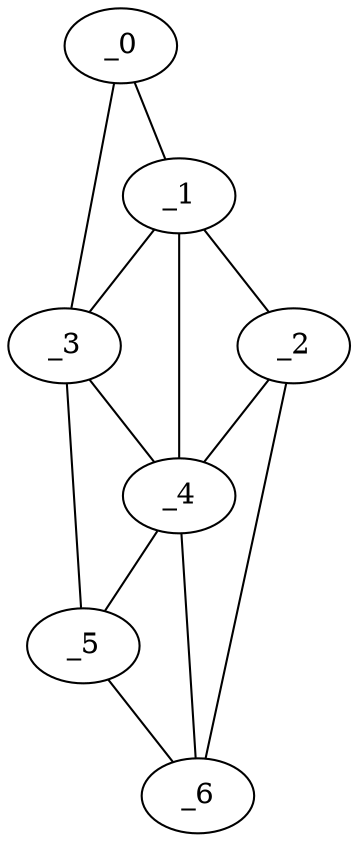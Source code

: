 graph "obj63__290.gxl" {
	_0	 [x=60,
		y=14];
	_1	 [x=76,
		y=12];
	_0 -- _1	 [valence=1];
	_3	 [x=82,
		y=32];
	_0 -- _3	 [valence=1];
	_2	 [x=81,
		y=14];
	_1 -- _2	 [valence=1];
	_1 -- _3	 [valence=2];
	_4	 [x=85,
		y=24];
	_1 -- _4	 [valence=2];
	_2 -- _4	 [valence=2];
	_6	 [x=88,
		y=17];
	_2 -- _6	 [valence=1];
	_3 -- _4	 [valence=1];
	_5	 [x=86,
		y=29];
	_3 -- _5	 [valence=1];
	_4 -- _5	 [valence=2];
	_4 -- _6	 [valence=2];
	_5 -- _6	 [valence=1];
}

